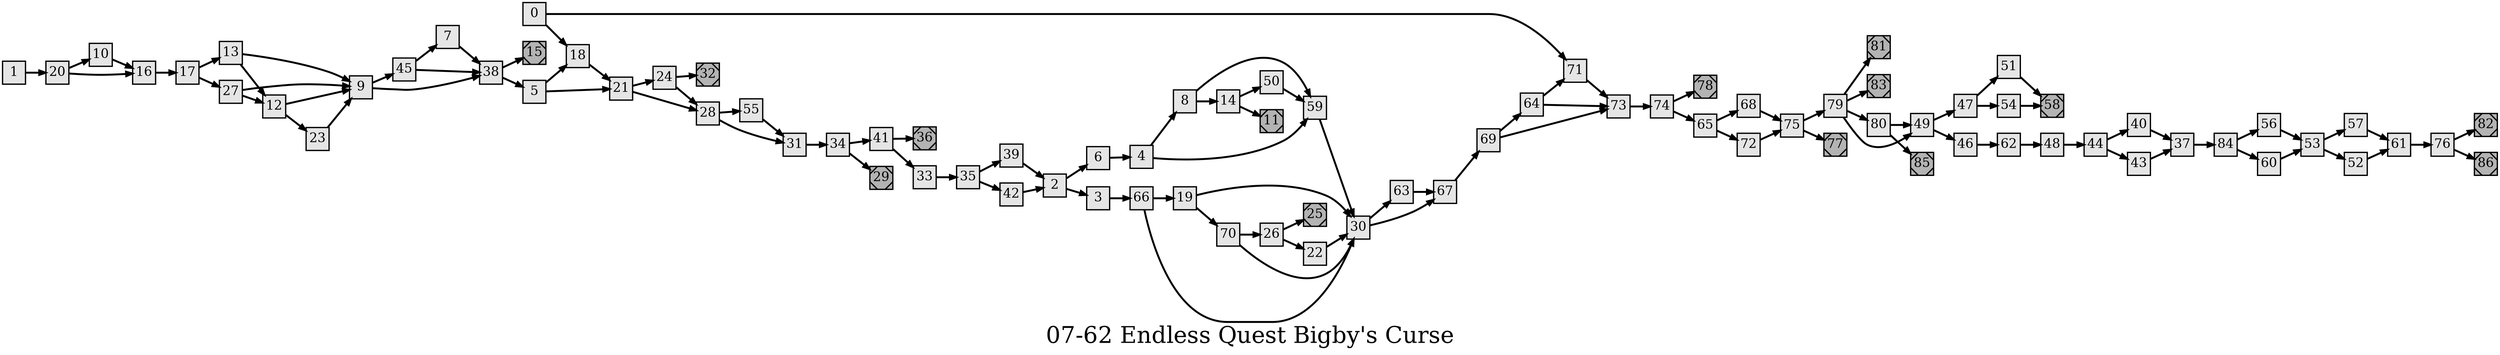 digraph g{
  graph [ label="07-62 Endless Quest Bigby's Curse" rankdir=LR, ordering=out, fontsize=36, nodesep="0.35", ranksep="0.45"];
  node  [shape=rect, penwidth=2, fontsize=20, style=filled, fillcolor=grey90, margin="0,0", labelfloat=true, regular=true, fixedsize=true];
  edge  [labelfloat=true, penwidth=3, fontsize=12];
  // ---;
  // group  : Katz;
  // id     :;
  // gbid   :;
  // series :;
  // title  :;
  // author :;
  // credit:;
  // - name : Rachael Grainger;
  // role : encoder;
  // date : 2017-08-30;
  // - name : Jeremy Douglass;
  // role : editor;
  // date : 2017-10-19;
  // render:;
  // - name   : small;
  // styles : gvStyles-small.txt;
  // engine : dot;
  // comment: >;
  
  // ---;
  
  // From | To | Label;
  
  0 -> 71;
  0 -> 18;
  1 -> 20;
  2 -> 6;
  2 -> 3;
  3 -> 66;
  4 -> 8;
  4 -> 59;
  5 -> 18;
  5 -> 21;
  6 -> 4;
  7 -> 38;
  8 -> 59;
  8 -> 14;
  9 -> 45;
  9 -> 38;
  10 -> 16;
  11	[ xlabel="E", shape=Msquare, fontsize=20, fillcolor=grey70, xlabel="" ];
  12 -> 9;
  12 -> 23;
  13 -> 9;
  13 -> 12;
  14 -> 50;
  14 -> 11;
  15	[ xlabel="E", shape=Msquare, fontsize=20, fillcolor=grey70, xlabel="" ];
  16 -> 17;
  17 -> 13;
  17 -> 27;
  18 -> 21;
  19 -> 30;
  19 -> 70;
  20 -> 10;
  20 -> 16;
  21 -> 24;
  21 -> 28;
  22 -> 30;
  23 -> 9;
  24 -> 32;
  24 -> 28;
  25	[ xlabel="E", shape=Msquare, fontsize=20, fillcolor=grey70, xlabel="" ];
  26 -> 22;
  26 -> 25;
  27 -> 9;
  27 -> 12;
  28 -> 55;
  28 -> 31;
  29	[ xlabel="E", shape=Msquare, fontsize=20, fillcolor=grey70, xlabel="" ];
  30 -> 63;
  30 -> 67;
  31 -> 34;
  32	[ xlabel="E", shape=Msquare, fontsize=20, fillcolor=grey70, xlabel="" ];
  33 -> 35;
  34 -> 41;
  34 -> 29;
  35 -> 39;
  35 -> 42;
  36	[ xlabel="E", shape=Msquare, fontsize=20, fillcolor=grey70, xlabel="" ];
  37 -> 84;
  38 -> 15;
  38 -> 5;
  39 -> 2;
  40 -> 37;
  41 -> 36;
  41 -> 33;
  42 -> 2;
  43 -> 37;
  44 -> 40;
  44 -> 43;
  45 -> 7;
  45 -> 38;
  46 -> 62;
  47 -> 51;
  47 -> 54;
  48 -> 44;
  49 -> 47;
  49 -> 46;
  50 -> 59;
  51 -> 58;
  52 -> 61;
  53 -> 57;
  53 -> 52;
  54 -> 58;
  55 -> 31;
  56 -> 53;
  57 -> 61;
  58	[ xlabel="E", shape=Msquare, fontsize=20, fillcolor=grey70, xlabel="" ];
  59 -> 30;
  60 -> 53;
  61 -> 76;
  62 -> 48;
  63 -> 67;
  64 -> 71;
  64 -> 73;
  65 -> 68;
  65 -> 72;
  66 -> 19;
  66 -> 30;
  67 -> 69;
  68 -> 75;
  69 -> 64;
  69 -> 73;
  70 -> 26;
  70 -> 30;
  71 -> 73;
  72 -> 75;
  73 -> 74;
  74 -> 78;
  74 -> 65;
  75 -> 79;
  75 -> 77;
  76 -> 82;
  76 -> 86;
  77	[ xlabel="E", shape=Msquare, fontsize=20, fillcolor=grey70, xlabel="" ];
  78	[ xlabel="E", shape=Msquare, fontsize=20, fillcolor=grey70, xlabel="" ];
  79 -> 81;
  79 -> 83;
  79 -> 80;
  79 -> 49;
  80 -> 49;
  80 -> 85;
  81	[ xlabel="E", shape=Msquare, fontsize=20, fillcolor=grey70, xlabel="" ];
  82	[ xlabel="E", shape=Msquare, fontsize=20, fillcolor=grey70, xlabel="" ];
  83	[ xlabel="E", shape=Msquare, fontsize=20, fillcolor=grey70, xlabel="" ];
  84 -> 56;
  84 -> 60;
  85	[ xlabel="E", shape=Msquare, fontsize=20, fillcolor=grey70, xlabel="" ];
  86	[ xlabel="E", shape=Msquare, fontsize=20, fillcolor=grey70, xlabel="" ];
}

